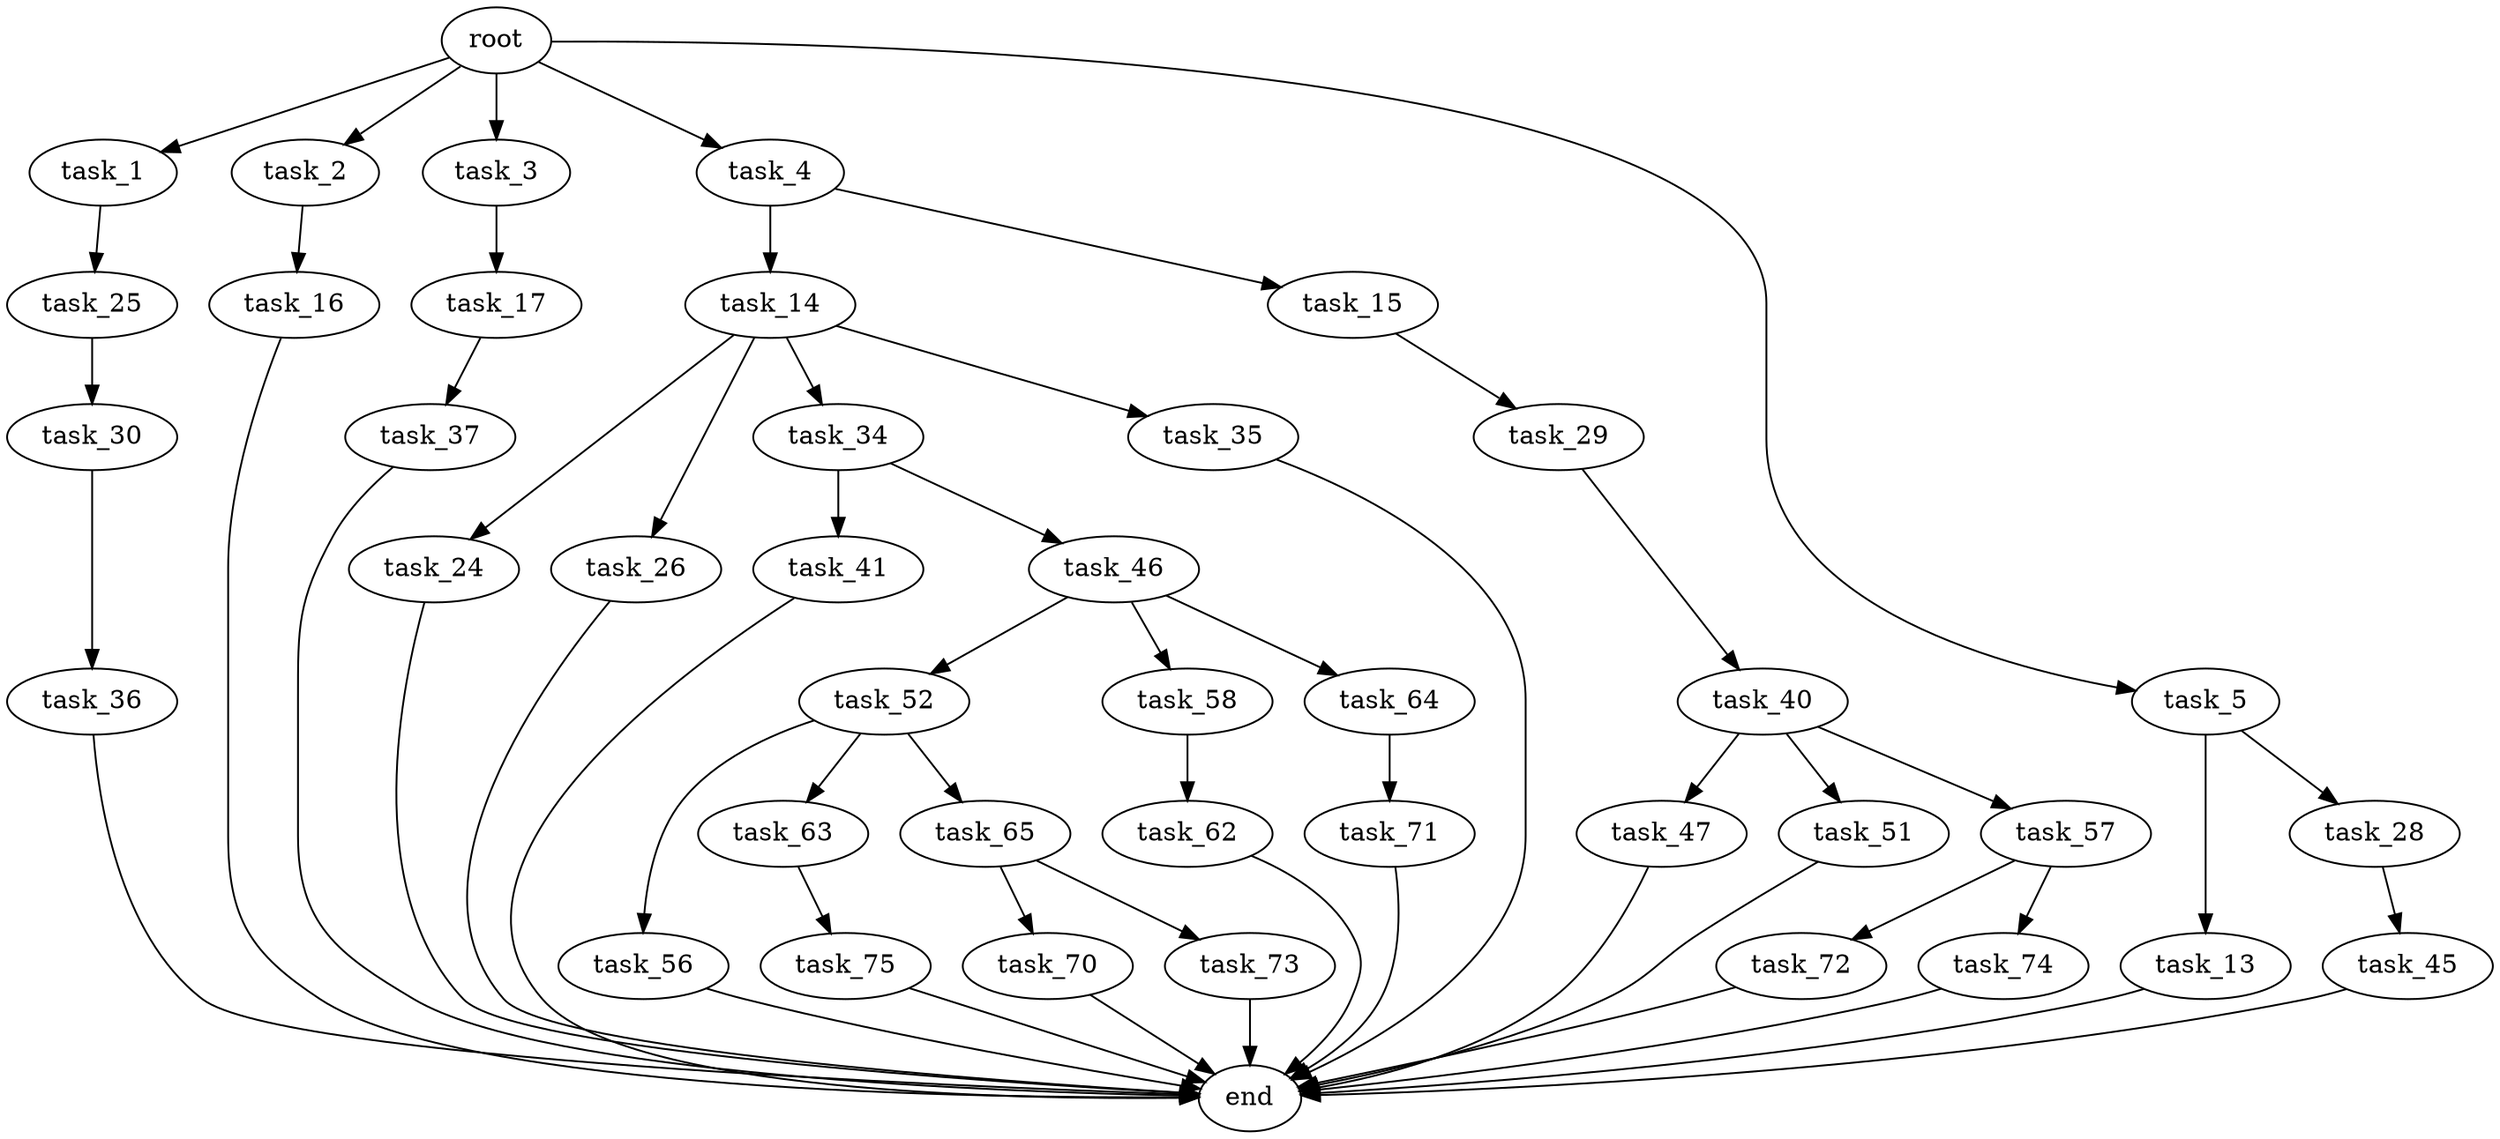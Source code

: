 digraph G {
  root [size="0.000000"];
  task_1 [size="7823942626.000000"];
  task_2 [size="280647719248.000000"];
  task_3 [size="8589934592.000000"];
  task_4 [size="110459840297.000000"];
  task_5 [size="1073741824000.000000"];
  task_13 [size="2538338233.000000"];
  task_14 [size="782757789696.000000"];
  task_15 [size="231928233984.000000"];
  task_16 [size="3059545351.000000"];
  task_17 [size="4862871296.000000"];
  task_24 [size="3014444786.000000"];
  task_25 [size="609838895016.000000"];
  task_26 [size="604907550945.000000"];
  task_28 [size="164680517169.000000"];
  task_29 [size="2717590327.000000"];
  task_30 [size="98703697167.000000"];
  task_34 [size="671862195811.000000"];
  task_35 [size="189855145604.000000"];
  task_36 [size="10725087899.000000"];
  task_37 [size="241473928526.000000"];
  task_40 [size="1073741824000.000000"];
  task_41 [size="1073741824000.000000"];
  task_45 [size="8589934592.000000"];
  task_46 [size="28991029248.000000"];
  task_47 [size="4349907269.000000"];
  task_51 [size="39196476406.000000"];
  task_52 [size="4893271347.000000"];
  task_56 [size="231928233984.000000"];
  task_57 [size="549755813888.000000"];
  task_58 [size="134217728000.000000"];
  task_62 [size="549755813888.000000"];
  task_63 [size="149205463511.000000"];
  task_64 [size="6393738776.000000"];
  task_65 [size="397461213604.000000"];
  task_70 [size="368293445632.000000"];
  task_71 [size="31122399560.000000"];
  task_72 [size="21849391712.000000"];
  task_73 [size="126405073450.000000"];
  task_74 [size="10809501856.000000"];
  task_75 [size="4502023065.000000"];
  end [size="0.000000"];

  root -> task_1 [size="1.000000"];
  root -> task_2 [size="1.000000"];
  root -> task_3 [size="1.000000"];
  root -> task_4 [size="1.000000"];
  root -> task_5 [size="1.000000"];
  task_1 -> task_25 [size="301989888.000000"];
  task_2 -> task_16 [size="838860800.000000"];
  task_3 -> task_17 [size="33554432.000000"];
  task_4 -> task_14 [size="301989888.000000"];
  task_4 -> task_15 [size="301989888.000000"];
  task_5 -> task_13 [size="838860800.000000"];
  task_5 -> task_28 [size="838860800.000000"];
  task_13 -> end [size="1.000000"];
  task_14 -> task_24 [size="679477248.000000"];
  task_14 -> task_26 [size="679477248.000000"];
  task_14 -> task_34 [size="679477248.000000"];
  task_14 -> task_35 [size="679477248.000000"];
  task_15 -> task_29 [size="301989888.000000"];
  task_16 -> end [size="1.000000"];
  task_17 -> task_37 [size="301989888.000000"];
  task_24 -> end [size="1.000000"];
  task_25 -> task_30 [size="679477248.000000"];
  task_26 -> end [size="1.000000"];
  task_28 -> task_45 [size="301989888.000000"];
  task_29 -> task_40 [size="75497472.000000"];
  task_30 -> task_36 [size="134217728.000000"];
  task_34 -> task_41 [size="411041792.000000"];
  task_34 -> task_46 [size="411041792.000000"];
  task_35 -> end [size="1.000000"];
  task_36 -> end [size="1.000000"];
  task_37 -> end [size="1.000000"];
  task_40 -> task_47 [size="838860800.000000"];
  task_40 -> task_51 [size="838860800.000000"];
  task_40 -> task_57 [size="838860800.000000"];
  task_41 -> end [size="1.000000"];
  task_45 -> end [size="1.000000"];
  task_46 -> task_52 [size="75497472.000000"];
  task_46 -> task_58 [size="75497472.000000"];
  task_46 -> task_64 [size="75497472.000000"];
  task_47 -> end [size="1.000000"];
  task_51 -> end [size="1.000000"];
  task_52 -> task_56 [size="134217728.000000"];
  task_52 -> task_63 [size="134217728.000000"];
  task_52 -> task_65 [size="134217728.000000"];
  task_56 -> end [size="1.000000"];
  task_57 -> task_72 [size="536870912.000000"];
  task_57 -> task_74 [size="536870912.000000"];
  task_58 -> task_62 [size="209715200.000000"];
  task_62 -> end [size="1.000000"];
  task_63 -> task_75 [size="301989888.000000"];
  task_64 -> task_71 [size="411041792.000000"];
  task_65 -> task_70 [size="536870912.000000"];
  task_65 -> task_73 [size="536870912.000000"];
  task_70 -> end [size="1.000000"];
  task_71 -> end [size="1.000000"];
  task_72 -> end [size="1.000000"];
  task_73 -> end [size="1.000000"];
  task_74 -> end [size="1.000000"];
  task_75 -> end [size="1.000000"];
}
